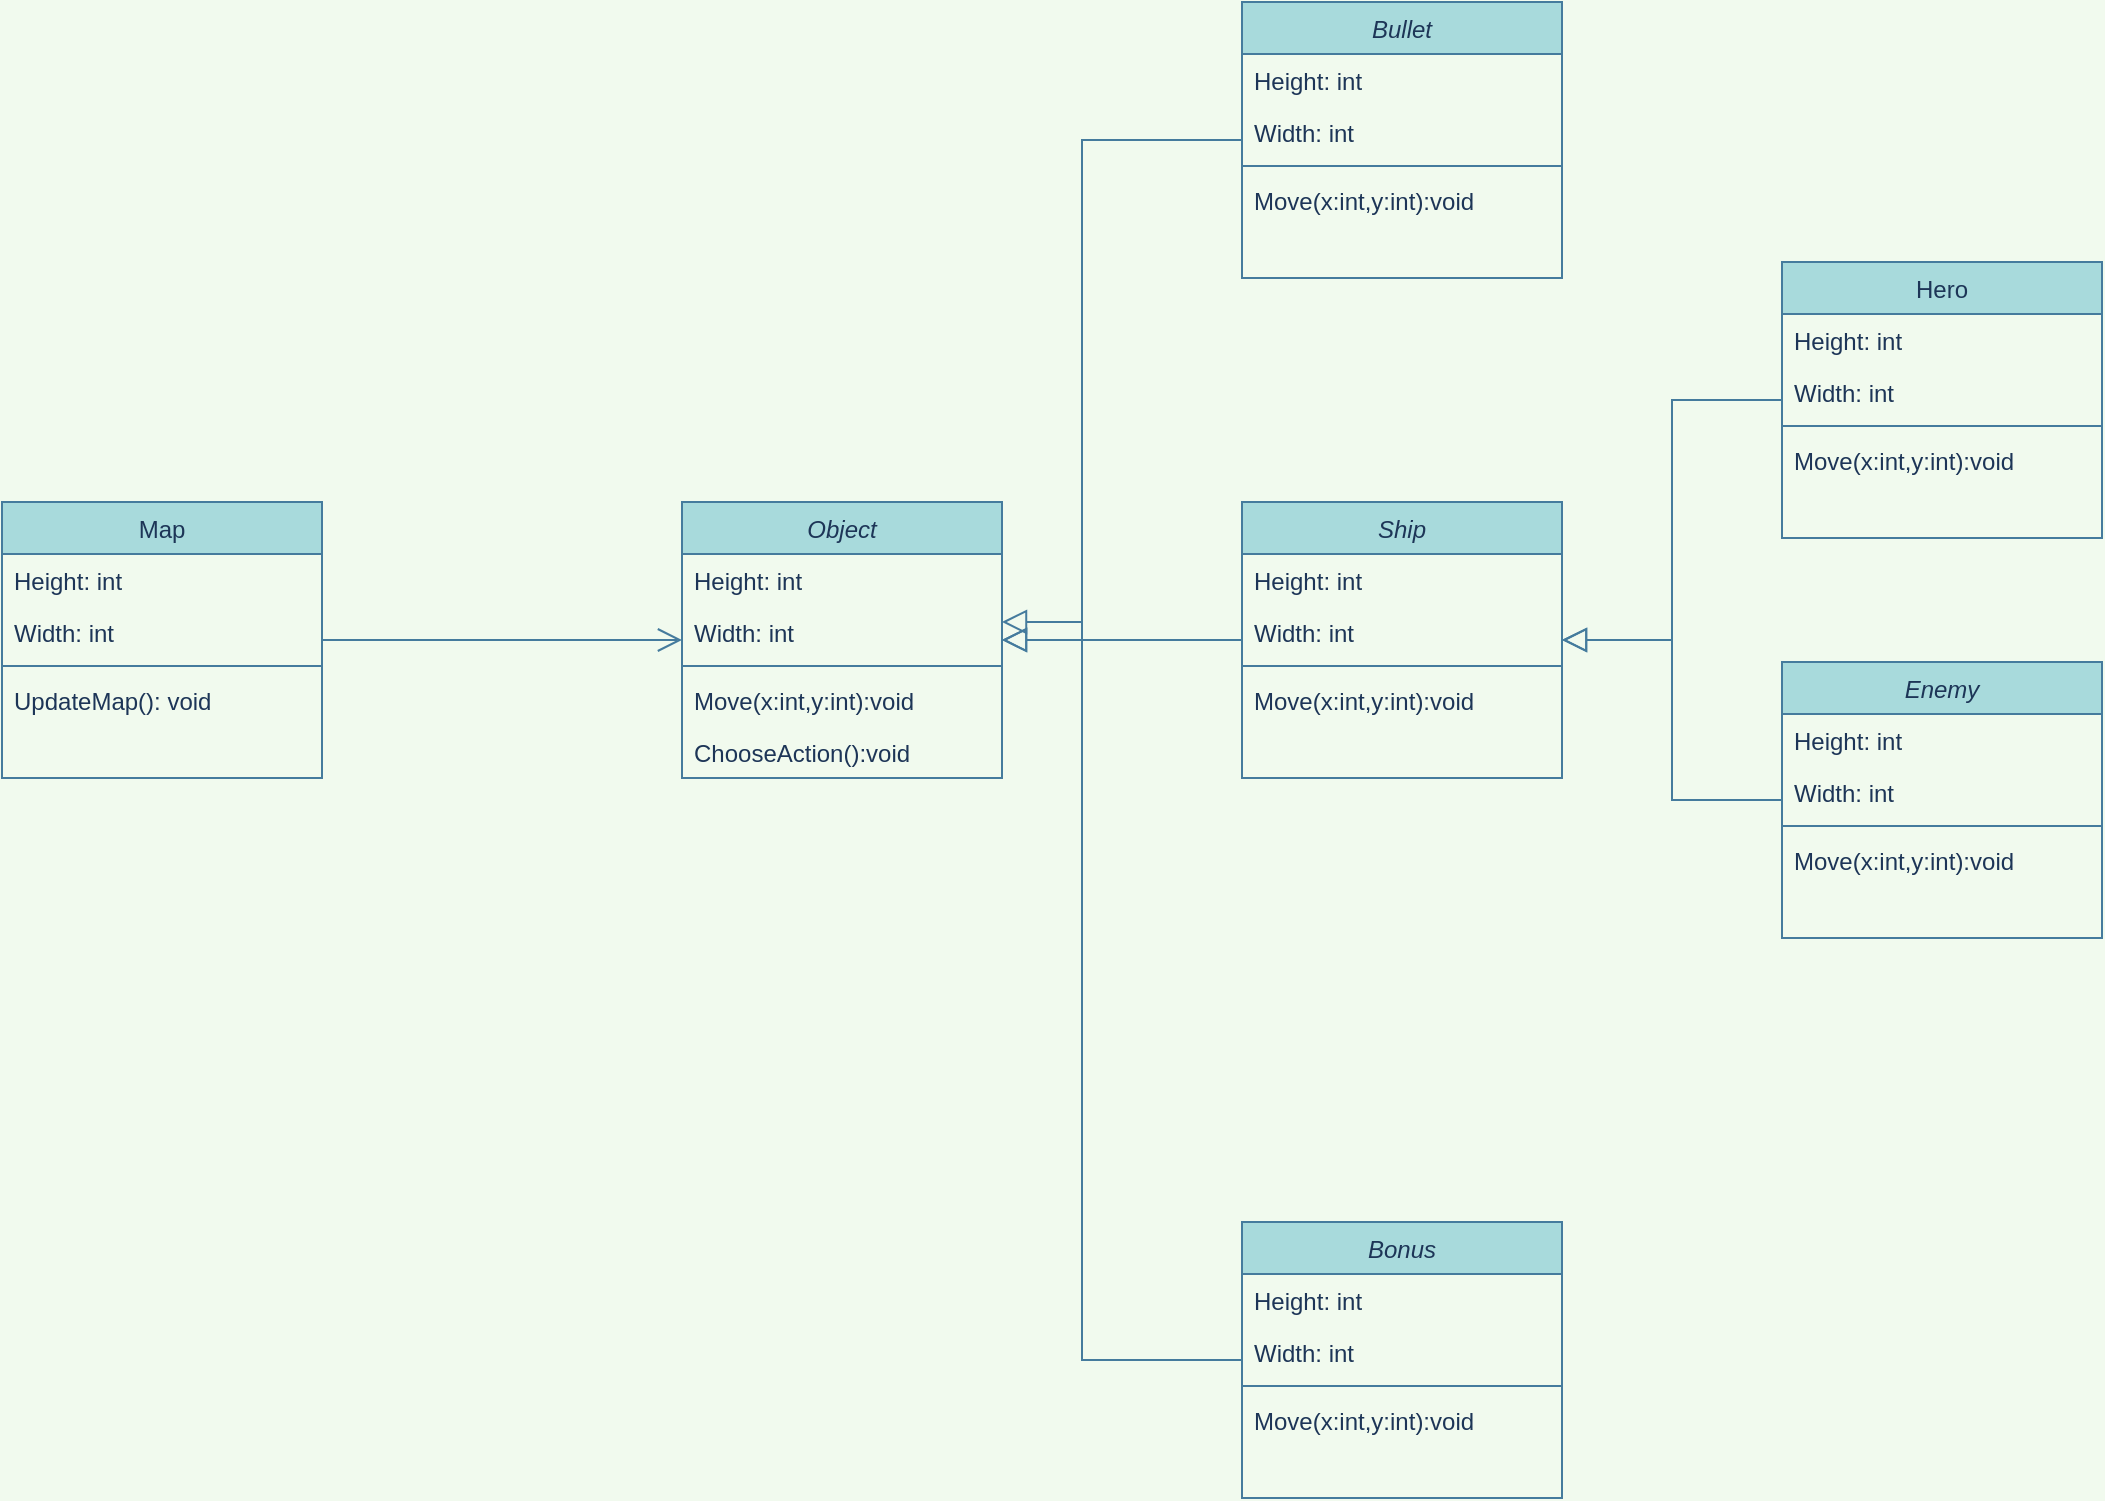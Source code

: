 <mxfile version="16.0.0" type="github">
  <diagram id="C5RBs43oDa-KdzZeNtuy" name="Page-1">
    <mxGraphModel dx="2249" dy="1931" grid="1" gridSize="10" guides="1" tooltips="1" connect="1" arrows="1" fold="1" page="1" pageScale="1" pageWidth="827" pageHeight="1169" background="#F1FAEE" math="0" shadow="0">
      <root>
        <mxCell id="WIyWlLk6GJQsqaUBKTNV-0" />
        <mxCell id="WIyWlLk6GJQsqaUBKTNV-1" parent="WIyWlLk6GJQsqaUBKTNV-0" />
        <mxCell id="zkfFHV4jXpPFQw0GAbJ--0" value="Object" style="swimlane;fontStyle=2;align=center;verticalAlign=top;childLayout=stackLayout;horizontal=1;startSize=26;horizontalStack=0;resizeParent=1;resizeLast=0;collapsible=1;marginBottom=0;rounded=0;shadow=0;strokeWidth=1;fillColor=#A8DADC;strokeColor=#457B9D;fontColor=#1D3557;" parent="WIyWlLk6GJQsqaUBKTNV-1" vertex="1">
          <mxGeometry x="80" y="120" width="160" height="138" as="geometry">
            <mxRectangle x="230" y="140" width="160" height="26" as="alternateBounds" />
          </mxGeometry>
        </mxCell>
        <mxCell id="zkfFHV4jXpPFQw0GAbJ--3" value="Height: int " style="text;align=left;verticalAlign=top;spacingLeft=4;spacingRight=4;overflow=hidden;rotatable=0;points=[[0,0.5],[1,0.5]];portConstraint=eastwest;rounded=0;shadow=0;html=0;fontColor=#1D3557;" parent="zkfFHV4jXpPFQw0GAbJ--0" vertex="1">
          <mxGeometry y="26" width="160" height="26" as="geometry" />
        </mxCell>
        <mxCell id="qXKnCHaL4VHYLTwTb4Ny-0" value="Width: int " style="text;align=left;verticalAlign=top;spacingLeft=4;spacingRight=4;overflow=hidden;rotatable=0;points=[[0,0.5],[1,0.5]];portConstraint=eastwest;rounded=0;shadow=0;html=0;fontColor=#1D3557;" vertex="1" parent="zkfFHV4jXpPFQw0GAbJ--0">
          <mxGeometry y="52" width="160" height="26" as="geometry" />
        </mxCell>
        <mxCell id="zkfFHV4jXpPFQw0GAbJ--4" value="" style="line;html=1;strokeWidth=1;align=left;verticalAlign=middle;spacingTop=-1;spacingLeft=3;spacingRight=3;rotatable=0;labelPosition=right;points=[];portConstraint=eastwest;labelBackgroundColor=#F1FAEE;fillColor=#A8DADC;strokeColor=#457B9D;fontColor=#1D3557;" parent="zkfFHV4jXpPFQw0GAbJ--0" vertex="1">
          <mxGeometry y="78" width="160" height="8" as="geometry" />
        </mxCell>
        <mxCell id="zkfFHV4jXpPFQw0GAbJ--5" value="Move(x:int,y:int):void" style="text;align=left;verticalAlign=top;spacingLeft=4;spacingRight=4;overflow=hidden;rotatable=0;points=[[0,0.5],[1,0.5]];portConstraint=eastwest;fontColor=#1D3557;" parent="zkfFHV4jXpPFQw0GAbJ--0" vertex="1">
          <mxGeometry y="86" width="160" height="26" as="geometry" />
        </mxCell>
        <mxCell id="qXKnCHaL4VHYLTwTb4Ny-39" value="ChooseAction():void" style="text;align=left;verticalAlign=top;spacingLeft=4;spacingRight=4;overflow=hidden;rotatable=0;points=[[0,0.5],[1,0.5]];portConstraint=eastwest;fontColor=#1D3557;" vertex="1" parent="zkfFHV4jXpPFQw0GAbJ--0">
          <mxGeometry y="112" width="160" height="26" as="geometry" />
        </mxCell>
        <mxCell id="qXKnCHaL4VHYLTwTb4Ny-28" style="edgeStyle=orthogonalEdgeStyle;rounded=0;orthogonalLoop=1;jettySize=auto;html=1;endArrow=block;endFill=0;endSize=10;labelBackgroundColor=#F1FAEE;strokeColor=#457B9D;fontColor=#1D3557;" edge="1" parent="WIyWlLk6GJQsqaUBKTNV-1" source="qXKnCHaL4VHYLTwTb4Ny-1" target="qXKnCHaL4VHYLTwTb4Ny-17">
          <mxGeometry relative="1" as="geometry" />
        </mxCell>
        <mxCell id="qXKnCHaL4VHYLTwTb4Ny-1" value="Enemy" style="swimlane;fontStyle=2;align=center;verticalAlign=top;childLayout=stackLayout;horizontal=1;startSize=26;horizontalStack=0;resizeParent=1;resizeLast=0;collapsible=1;marginBottom=0;rounded=0;shadow=0;strokeWidth=1;fillColor=#A8DADC;strokeColor=#457B9D;fontColor=#1D3557;" vertex="1" parent="WIyWlLk6GJQsqaUBKTNV-1">
          <mxGeometry x="630" y="200" width="160" height="138" as="geometry">
            <mxRectangle x="230" y="140" width="160" height="26" as="alternateBounds" />
          </mxGeometry>
        </mxCell>
        <mxCell id="qXKnCHaL4VHYLTwTb4Ny-2" value="Height: int " style="text;align=left;verticalAlign=top;spacingLeft=4;spacingRight=4;overflow=hidden;rotatable=0;points=[[0,0.5],[1,0.5]];portConstraint=eastwest;rounded=0;shadow=0;html=0;fontColor=#1D3557;" vertex="1" parent="qXKnCHaL4VHYLTwTb4Ny-1">
          <mxGeometry y="26" width="160" height="26" as="geometry" />
        </mxCell>
        <mxCell id="qXKnCHaL4VHYLTwTb4Ny-3" value="Width: int " style="text;align=left;verticalAlign=top;spacingLeft=4;spacingRight=4;overflow=hidden;rotatable=0;points=[[0,0.5],[1,0.5]];portConstraint=eastwest;rounded=0;shadow=0;html=0;fontColor=#1D3557;" vertex="1" parent="qXKnCHaL4VHYLTwTb4Ny-1">
          <mxGeometry y="52" width="160" height="26" as="geometry" />
        </mxCell>
        <mxCell id="qXKnCHaL4VHYLTwTb4Ny-4" value="" style="line;html=1;strokeWidth=1;align=left;verticalAlign=middle;spacingTop=-1;spacingLeft=3;spacingRight=3;rotatable=0;labelPosition=right;points=[];portConstraint=eastwest;labelBackgroundColor=#F1FAEE;fillColor=#A8DADC;strokeColor=#457B9D;fontColor=#1D3557;" vertex="1" parent="qXKnCHaL4VHYLTwTb4Ny-1">
          <mxGeometry y="78" width="160" height="8" as="geometry" />
        </mxCell>
        <mxCell id="qXKnCHaL4VHYLTwTb4Ny-5" value="Move(x:int,y:int):void" style="text;align=left;verticalAlign=top;spacingLeft=4;spacingRight=4;overflow=hidden;rotatable=0;points=[[0,0.5],[1,0.5]];portConstraint=eastwest;fontColor=#1D3557;" vertex="1" parent="qXKnCHaL4VHYLTwTb4Ny-1">
          <mxGeometry y="86" width="160" height="26" as="geometry" />
        </mxCell>
        <mxCell id="qXKnCHaL4VHYLTwTb4Ny-30" style="edgeStyle=orthogonalEdgeStyle;rounded=0;orthogonalLoop=1;jettySize=auto;html=1;endArrow=block;endFill=0;endSize=10;labelBackgroundColor=#F1FAEE;strokeColor=#457B9D;fontColor=#1D3557;" edge="1" parent="WIyWlLk6GJQsqaUBKTNV-1" source="qXKnCHaL4VHYLTwTb4Ny-7" target="zkfFHV4jXpPFQw0GAbJ--0">
          <mxGeometry relative="1" as="geometry">
            <Array as="points">
              <mxPoint x="280" y="549" />
              <mxPoint x="280" y="180" />
            </Array>
          </mxGeometry>
        </mxCell>
        <mxCell id="qXKnCHaL4VHYLTwTb4Ny-7" value="Bonus" style="swimlane;fontStyle=2;align=center;verticalAlign=top;childLayout=stackLayout;horizontal=1;startSize=26;horizontalStack=0;resizeParent=1;resizeLast=0;collapsible=1;marginBottom=0;rounded=0;shadow=0;strokeWidth=1;fillColor=#A8DADC;strokeColor=#457B9D;fontColor=#1D3557;" vertex="1" parent="WIyWlLk6GJQsqaUBKTNV-1">
          <mxGeometry x="360" y="480" width="160" height="138" as="geometry">
            <mxRectangle x="230" y="140" width="160" height="26" as="alternateBounds" />
          </mxGeometry>
        </mxCell>
        <mxCell id="qXKnCHaL4VHYLTwTb4Ny-8" value="Height: int " style="text;align=left;verticalAlign=top;spacingLeft=4;spacingRight=4;overflow=hidden;rotatable=0;points=[[0,0.5],[1,0.5]];portConstraint=eastwest;rounded=0;shadow=0;html=0;fontColor=#1D3557;" vertex="1" parent="qXKnCHaL4VHYLTwTb4Ny-7">
          <mxGeometry y="26" width="160" height="26" as="geometry" />
        </mxCell>
        <mxCell id="qXKnCHaL4VHYLTwTb4Ny-9" value="Width: int " style="text;align=left;verticalAlign=top;spacingLeft=4;spacingRight=4;overflow=hidden;rotatable=0;points=[[0,0.5],[1,0.5]];portConstraint=eastwest;rounded=0;shadow=0;html=0;fontColor=#1D3557;" vertex="1" parent="qXKnCHaL4VHYLTwTb4Ny-7">
          <mxGeometry y="52" width="160" height="26" as="geometry" />
        </mxCell>
        <mxCell id="qXKnCHaL4VHYLTwTb4Ny-10" value="" style="line;html=1;strokeWidth=1;align=left;verticalAlign=middle;spacingTop=-1;spacingLeft=3;spacingRight=3;rotatable=0;labelPosition=right;points=[];portConstraint=eastwest;labelBackgroundColor=#F1FAEE;fillColor=#A8DADC;strokeColor=#457B9D;fontColor=#1D3557;" vertex="1" parent="qXKnCHaL4VHYLTwTb4Ny-7">
          <mxGeometry y="78" width="160" height="8" as="geometry" />
        </mxCell>
        <mxCell id="qXKnCHaL4VHYLTwTb4Ny-11" value="Move(x:int,y:int):void" style="text;align=left;verticalAlign=top;spacingLeft=4;spacingRight=4;overflow=hidden;rotatable=0;points=[[0,0.5],[1,0.5]];portConstraint=eastwest;fontColor=#1D3557;" vertex="1" parent="qXKnCHaL4VHYLTwTb4Ny-7">
          <mxGeometry y="86" width="160" height="26" as="geometry" />
        </mxCell>
        <mxCell id="qXKnCHaL4VHYLTwTb4Ny-29" style="edgeStyle=orthogonalEdgeStyle;rounded=0;orthogonalLoop=1;jettySize=auto;html=1;endArrow=block;endFill=0;endSize=10;labelBackgroundColor=#F1FAEE;strokeColor=#457B9D;fontColor=#1D3557;" edge="1" parent="WIyWlLk6GJQsqaUBKTNV-1" source="qXKnCHaL4VHYLTwTb4Ny-12" target="qXKnCHaL4VHYLTwTb4Ny-17">
          <mxGeometry relative="1" as="geometry" />
        </mxCell>
        <mxCell id="qXKnCHaL4VHYLTwTb4Ny-12" value="Hero" style="swimlane;fontStyle=0;align=center;verticalAlign=top;childLayout=stackLayout;horizontal=1;startSize=26;horizontalStack=0;resizeParent=1;resizeLast=0;collapsible=1;marginBottom=0;rounded=0;shadow=0;strokeWidth=1;fillColor=#A8DADC;strokeColor=#457B9D;fontColor=#1D3557;" vertex="1" parent="WIyWlLk6GJQsqaUBKTNV-1">
          <mxGeometry x="630" width="160" height="138" as="geometry">
            <mxRectangle x="230" y="140" width="160" height="26" as="alternateBounds" />
          </mxGeometry>
        </mxCell>
        <mxCell id="qXKnCHaL4VHYLTwTb4Ny-13" value="Height: int " style="text;align=left;verticalAlign=top;spacingLeft=4;spacingRight=4;overflow=hidden;rotatable=0;points=[[0,0.5],[1,0.5]];portConstraint=eastwest;rounded=0;shadow=0;html=0;fontColor=#1D3557;" vertex="1" parent="qXKnCHaL4VHYLTwTb4Ny-12">
          <mxGeometry y="26" width="160" height="26" as="geometry" />
        </mxCell>
        <mxCell id="qXKnCHaL4VHYLTwTb4Ny-14" value="Width: int " style="text;align=left;verticalAlign=top;spacingLeft=4;spacingRight=4;overflow=hidden;rotatable=0;points=[[0,0.5],[1,0.5]];portConstraint=eastwest;rounded=0;shadow=0;html=0;fontColor=#1D3557;" vertex="1" parent="qXKnCHaL4VHYLTwTb4Ny-12">
          <mxGeometry y="52" width="160" height="26" as="geometry" />
        </mxCell>
        <mxCell id="qXKnCHaL4VHYLTwTb4Ny-15" value="" style="line;html=1;strokeWidth=1;align=left;verticalAlign=middle;spacingTop=-1;spacingLeft=3;spacingRight=3;rotatable=0;labelPosition=right;points=[];portConstraint=eastwest;labelBackgroundColor=#F1FAEE;fillColor=#A8DADC;strokeColor=#457B9D;fontColor=#1D3557;" vertex="1" parent="qXKnCHaL4VHYLTwTb4Ny-12">
          <mxGeometry y="78" width="160" height="8" as="geometry" />
        </mxCell>
        <mxCell id="qXKnCHaL4VHYLTwTb4Ny-16" value="Move(x:int,y:int):void" style="text;align=left;verticalAlign=top;spacingLeft=4;spacingRight=4;overflow=hidden;rotatable=0;points=[[0,0.5],[1,0.5]];portConstraint=eastwest;fontColor=#1D3557;" vertex="1" parent="qXKnCHaL4VHYLTwTb4Ny-12">
          <mxGeometry y="86" width="160" height="26" as="geometry" />
        </mxCell>
        <mxCell id="qXKnCHaL4VHYLTwTb4Ny-32" style="edgeStyle=orthogonalEdgeStyle;rounded=0;orthogonalLoop=1;jettySize=auto;html=1;endArrow=block;endFill=0;endSize=10;labelBackgroundColor=#F1FAEE;strokeColor=#457B9D;fontColor=#1D3557;" edge="1" parent="WIyWlLk6GJQsqaUBKTNV-1" source="qXKnCHaL4VHYLTwTb4Ny-17" target="zkfFHV4jXpPFQw0GAbJ--0">
          <mxGeometry relative="1" as="geometry" />
        </mxCell>
        <mxCell id="qXKnCHaL4VHYLTwTb4Ny-17" value="Ship" style="swimlane;fontStyle=2;align=center;verticalAlign=top;childLayout=stackLayout;horizontal=1;startSize=26;horizontalStack=0;resizeParent=1;resizeLast=0;collapsible=1;marginBottom=0;rounded=0;shadow=0;strokeWidth=1;fillColor=#A8DADC;strokeColor=#457B9D;fontColor=#1D3557;" vertex="1" parent="WIyWlLk6GJQsqaUBKTNV-1">
          <mxGeometry x="360" y="120" width="160" height="138" as="geometry">
            <mxRectangle x="230" y="140" width="160" height="26" as="alternateBounds" />
          </mxGeometry>
        </mxCell>
        <mxCell id="qXKnCHaL4VHYLTwTb4Ny-18" value="Height: int " style="text;align=left;verticalAlign=top;spacingLeft=4;spacingRight=4;overflow=hidden;rotatable=0;points=[[0,0.5],[1,0.5]];portConstraint=eastwest;rounded=0;shadow=0;html=0;fontColor=#1D3557;" vertex="1" parent="qXKnCHaL4VHYLTwTb4Ny-17">
          <mxGeometry y="26" width="160" height="26" as="geometry" />
        </mxCell>
        <mxCell id="qXKnCHaL4VHYLTwTb4Ny-19" value="Width: int " style="text;align=left;verticalAlign=top;spacingLeft=4;spacingRight=4;overflow=hidden;rotatable=0;points=[[0,0.5],[1,0.5]];portConstraint=eastwest;rounded=0;shadow=0;html=0;fontColor=#1D3557;" vertex="1" parent="qXKnCHaL4VHYLTwTb4Ny-17">
          <mxGeometry y="52" width="160" height="26" as="geometry" />
        </mxCell>
        <mxCell id="qXKnCHaL4VHYLTwTb4Ny-20" value="" style="line;html=1;strokeWidth=1;align=left;verticalAlign=middle;spacingTop=-1;spacingLeft=3;spacingRight=3;rotatable=0;labelPosition=right;points=[];portConstraint=eastwest;labelBackgroundColor=#F1FAEE;fillColor=#A8DADC;strokeColor=#457B9D;fontColor=#1D3557;" vertex="1" parent="qXKnCHaL4VHYLTwTb4Ny-17">
          <mxGeometry y="78" width="160" height="8" as="geometry" />
        </mxCell>
        <mxCell id="qXKnCHaL4VHYLTwTb4Ny-21" value="Move(x:int,y:int):void" style="text;align=left;verticalAlign=top;spacingLeft=4;spacingRight=4;overflow=hidden;rotatable=0;points=[[0,0.5],[1,0.5]];portConstraint=eastwest;fontColor=#1D3557;" vertex="1" parent="qXKnCHaL4VHYLTwTb4Ny-17">
          <mxGeometry y="86" width="160" height="26" as="geometry" />
        </mxCell>
        <mxCell id="qXKnCHaL4VHYLTwTb4Ny-33" style="edgeStyle=orthogonalEdgeStyle;rounded=0;orthogonalLoop=1;jettySize=auto;html=1;endArrow=block;endFill=0;endSize=10;labelBackgroundColor=#F1FAEE;strokeColor=#457B9D;fontColor=#1D3557;" edge="1" parent="WIyWlLk6GJQsqaUBKTNV-1" source="qXKnCHaL4VHYLTwTb4Ny-22" target="zkfFHV4jXpPFQw0GAbJ--0">
          <mxGeometry relative="1" as="geometry">
            <Array as="points">
              <mxPoint x="280" y="-61" />
              <mxPoint x="280" y="189" />
            </Array>
          </mxGeometry>
        </mxCell>
        <mxCell id="qXKnCHaL4VHYLTwTb4Ny-22" value="Bullet" style="swimlane;fontStyle=2;align=center;verticalAlign=top;childLayout=stackLayout;horizontal=1;startSize=26;horizontalStack=0;resizeParent=1;resizeLast=0;collapsible=1;marginBottom=0;rounded=0;shadow=0;strokeWidth=1;fillColor=#A8DADC;strokeColor=#457B9D;fontColor=#1D3557;" vertex="1" parent="WIyWlLk6GJQsqaUBKTNV-1">
          <mxGeometry x="360" y="-130" width="160" height="138" as="geometry">
            <mxRectangle x="230" y="140" width="160" height="26" as="alternateBounds" />
          </mxGeometry>
        </mxCell>
        <mxCell id="qXKnCHaL4VHYLTwTb4Ny-23" value="Height: int " style="text;align=left;verticalAlign=top;spacingLeft=4;spacingRight=4;overflow=hidden;rotatable=0;points=[[0,0.5],[1,0.5]];portConstraint=eastwest;rounded=0;shadow=0;html=0;fontColor=#1D3557;" vertex="1" parent="qXKnCHaL4VHYLTwTb4Ny-22">
          <mxGeometry y="26" width="160" height="26" as="geometry" />
        </mxCell>
        <mxCell id="qXKnCHaL4VHYLTwTb4Ny-24" value="Width: int " style="text;align=left;verticalAlign=top;spacingLeft=4;spacingRight=4;overflow=hidden;rotatable=0;points=[[0,0.5],[1,0.5]];portConstraint=eastwest;rounded=0;shadow=0;html=0;fontColor=#1D3557;" vertex="1" parent="qXKnCHaL4VHYLTwTb4Ny-22">
          <mxGeometry y="52" width="160" height="26" as="geometry" />
        </mxCell>
        <mxCell id="qXKnCHaL4VHYLTwTb4Ny-25" value="" style="line;html=1;strokeWidth=1;align=left;verticalAlign=middle;spacingTop=-1;spacingLeft=3;spacingRight=3;rotatable=0;labelPosition=right;points=[];portConstraint=eastwest;labelBackgroundColor=#F1FAEE;fillColor=#A8DADC;strokeColor=#457B9D;fontColor=#1D3557;" vertex="1" parent="qXKnCHaL4VHYLTwTb4Ny-22">
          <mxGeometry y="78" width="160" height="8" as="geometry" />
        </mxCell>
        <mxCell id="qXKnCHaL4VHYLTwTb4Ny-26" value="Move(x:int,y:int):void" style="text;align=left;verticalAlign=top;spacingLeft=4;spacingRight=4;overflow=hidden;rotatable=0;points=[[0,0.5],[1,0.5]];portConstraint=eastwest;fontColor=#1D3557;" vertex="1" parent="qXKnCHaL4VHYLTwTb4Ny-22">
          <mxGeometry y="86" width="160" height="26" as="geometry" />
        </mxCell>
        <mxCell id="qXKnCHaL4VHYLTwTb4Ny-41" style="edgeStyle=orthogonalEdgeStyle;rounded=0;orthogonalLoop=1;jettySize=auto;html=1;endArrow=open;endFill=0;endSize=10;labelBackgroundColor=#F1FAEE;strokeColor=#457B9D;fontColor=#1D3557;" edge="1" parent="WIyWlLk6GJQsqaUBKTNV-1" source="qXKnCHaL4VHYLTwTb4Ny-34" target="zkfFHV4jXpPFQw0GAbJ--0">
          <mxGeometry relative="1" as="geometry" />
        </mxCell>
        <mxCell id="qXKnCHaL4VHYLTwTb4Ny-34" value="Map" style="swimlane;fontStyle=0;align=center;verticalAlign=top;childLayout=stackLayout;horizontal=1;startSize=26;horizontalStack=0;resizeParent=1;resizeLast=0;collapsible=1;marginBottom=0;rounded=0;shadow=0;strokeWidth=1;fillColor=#A8DADC;strokeColor=#457B9D;fontColor=#1D3557;" vertex="1" parent="WIyWlLk6GJQsqaUBKTNV-1">
          <mxGeometry x="-260" y="120" width="160" height="138" as="geometry">
            <mxRectangle x="230" y="140" width="160" height="26" as="alternateBounds" />
          </mxGeometry>
        </mxCell>
        <mxCell id="qXKnCHaL4VHYLTwTb4Ny-35" value="Height: int " style="text;align=left;verticalAlign=top;spacingLeft=4;spacingRight=4;overflow=hidden;rotatable=0;points=[[0,0.5],[1,0.5]];portConstraint=eastwest;rounded=0;shadow=0;html=0;fontColor=#1D3557;" vertex="1" parent="qXKnCHaL4VHYLTwTb4Ny-34">
          <mxGeometry y="26" width="160" height="26" as="geometry" />
        </mxCell>
        <mxCell id="qXKnCHaL4VHYLTwTb4Ny-36" value="Width: int " style="text;align=left;verticalAlign=top;spacingLeft=4;spacingRight=4;overflow=hidden;rotatable=0;points=[[0,0.5],[1,0.5]];portConstraint=eastwest;rounded=0;shadow=0;html=0;fontColor=#1D3557;" vertex="1" parent="qXKnCHaL4VHYLTwTb4Ny-34">
          <mxGeometry y="52" width="160" height="26" as="geometry" />
        </mxCell>
        <mxCell id="qXKnCHaL4VHYLTwTb4Ny-37" value="" style="line;html=1;strokeWidth=1;align=left;verticalAlign=middle;spacingTop=-1;spacingLeft=3;spacingRight=3;rotatable=0;labelPosition=right;points=[];portConstraint=eastwest;labelBackgroundColor=#F1FAEE;fillColor=#A8DADC;strokeColor=#457B9D;fontColor=#1D3557;" vertex="1" parent="qXKnCHaL4VHYLTwTb4Ny-34">
          <mxGeometry y="78" width="160" height="8" as="geometry" />
        </mxCell>
        <mxCell id="qXKnCHaL4VHYLTwTb4Ny-40" value="UpdateMap(): void " style="text;align=left;verticalAlign=top;spacingLeft=4;spacingRight=4;overflow=hidden;rotatable=0;points=[[0,0.5],[1,0.5]];portConstraint=eastwest;rounded=0;shadow=0;html=0;fontColor=#1D3557;" vertex="1" parent="qXKnCHaL4VHYLTwTb4Ny-34">
          <mxGeometry y="86" width="160" height="26" as="geometry" />
        </mxCell>
      </root>
    </mxGraphModel>
  </diagram>
</mxfile>
